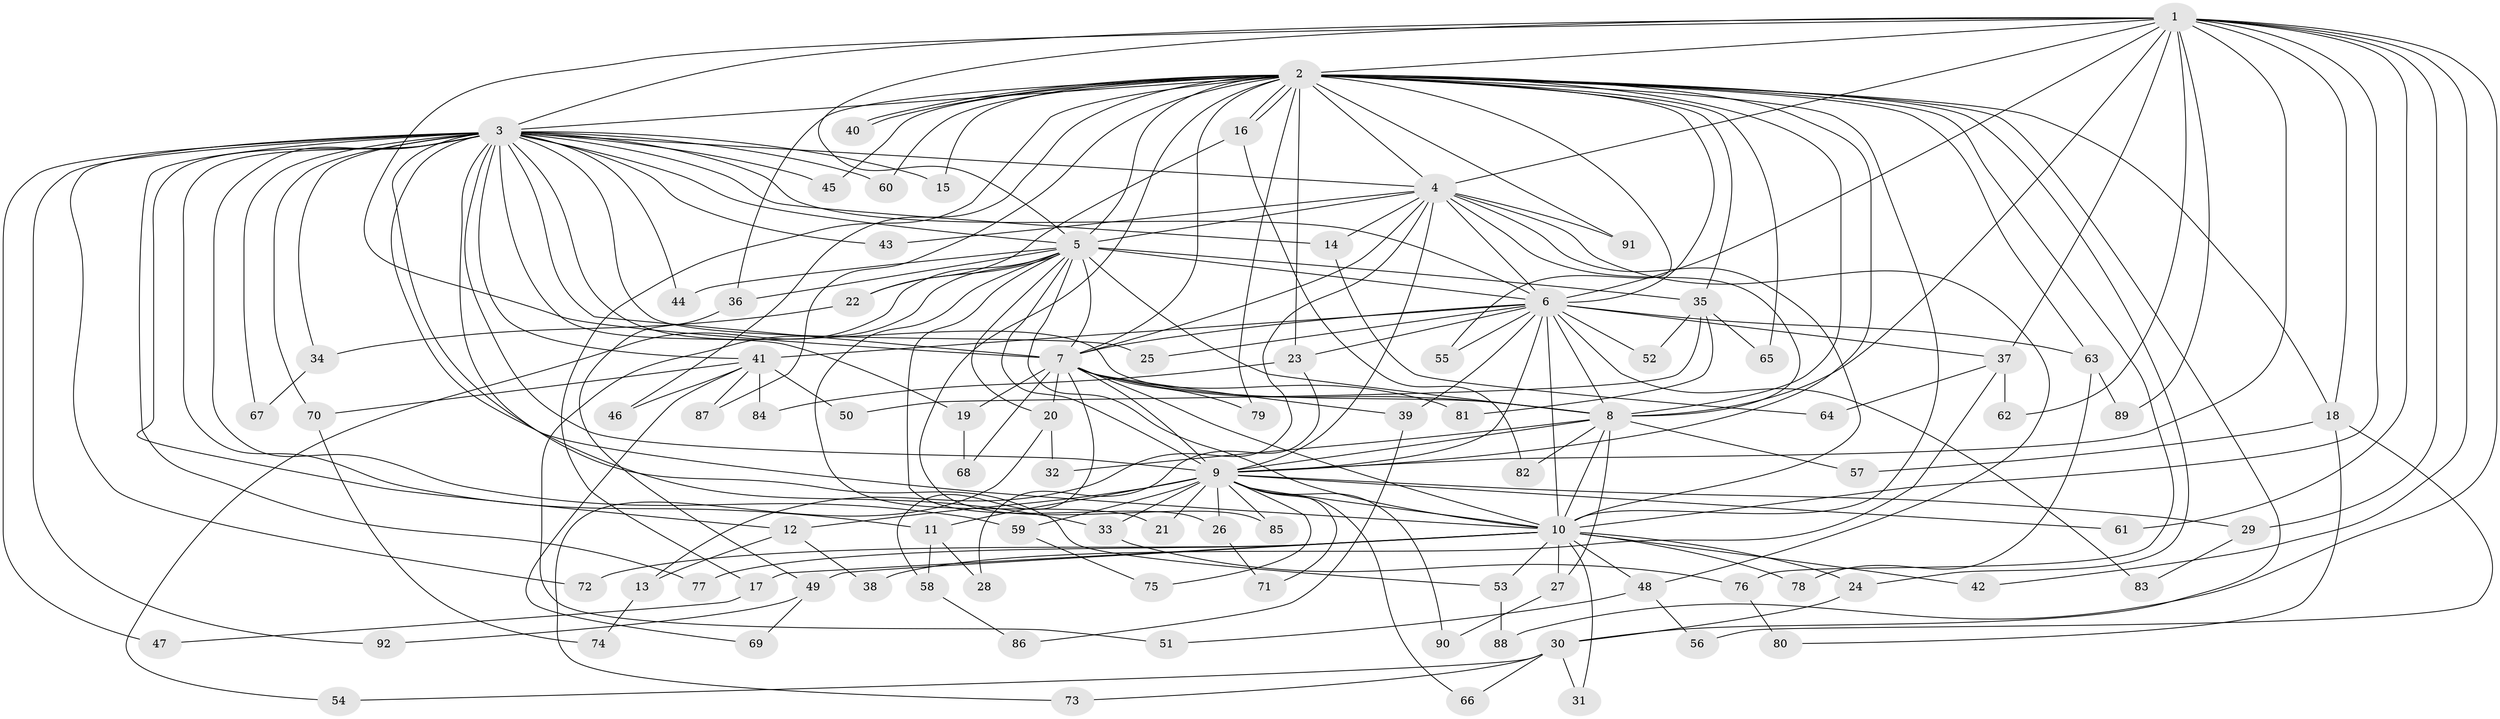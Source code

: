 // coarse degree distribution, {16: 0.028985507246376812, 28: 0.028985507246376812, 22: 0.014492753623188406, 18: 0.014492753623188406, 14: 0.014492753623188406, 11: 0.014492753623188406, 19: 0.014492753623188406, 5: 0.043478260869565216, 4: 0.07246376811594203, 3: 0.15942028985507245, 2: 0.5507246376811594, 6: 0.028985507246376812, 8: 0.014492753623188406}
// Generated by graph-tools (version 1.1) at 2025/51/02/27/25 19:51:53]
// undirected, 92 vertices, 209 edges
graph export_dot {
graph [start="1"]
  node [color=gray90,style=filled];
  1;
  2;
  3;
  4;
  5;
  6;
  7;
  8;
  9;
  10;
  11;
  12;
  13;
  14;
  15;
  16;
  17;
  18;
  19;
  20;
  21;
  22;
  23;
  24;
  25;
  26;
  27;
  28;
  29;
  30;
  31;
  32;
  33;
  34;
  35;
  36;
  37;
  38;
  39;
  40;
  41;
  42;
  43;
  44;
  45;
  46;
  47;
  48;
  49;
  50;
  51;
  52;
  53;
  54;
  55;
  56;
  57;
  58;
  59;
  60;
  61;
  62;
  63;
  64;
  65;
  66;
  67;
  68;
  69;
  70;
  71;
  72;
  73;
  74;
  75;
  76;
  77;
  78;
  79;
  80;
  81;
  82;
  83;
  84;
  85;
  86;
  87;
  88;
  89;
  90;
  91;
  92;
  1 -- 2;
  1 -- 3;
  1 -- 4;
  1 -- 5;
  1 -- 6;
  1 -- 7;
  1 -- 8;
  1 -- 9;
  1 -- 10;
  1 -- 18;
  1 -- 29;
  1 -- 37;
  1 -- 42;
  1 -- 61;
  1 -- 62;
  1 -- 88;
  1 -- 89;
  2 -- 3;
  2 -- 4;
  2 -- 5;
  2 -- 6;
  2 -- 7;
  2 -- 8;
  2 -- 9;
  2 -- 10;
  2 -- 15;
  2 -- 16;
  2 -- 16;
  2 -- 17;
  2 -- 18;
  2 -- 23;
  2 -- 24;
  2 -- 30;
  2 -- 35;
  2 -- 36;
  2 -- 40;
  2 -- 40;
  2 -- 45;
  2 -- 46;
  2 -- 55;
  2 -- 60;
  2 -- 63;
  2 -- 65;
  2 -- 76;
  2 -- 79;
  2 -- 85;
  2 -- 87;
  2 -- 91;
  3 -- 4;
  3 -- 5;
  3 -- 6;
  3 -- 7;
  3 -- 8;
  3 -- 9;
  3 -- 10;
  3 -- 11;
  3 -- 12;
  3 -- 14;
  3 -- 15;
  3 -- 19;
  3 -- 25;
  3 -- 33;
  3 -- 34;
  3 -- 41;
  3 -- 43;
  3 -- 44;
  3 -- 45;
  3 -- 47;
  3 -- 53;
  3 -- 59;
  3 -- 60;
  3 -- 67;
  3 -- 70;
  3 -- 72;
  3 -- 77;
  3 -- 92;
  4 -- 5;
  4 -- 6;
  4 -- 7;
  4 -- 8;
  4 -- 9;
  4 -- 10;
  4 -- 13;
  4 -- 14;
  4 -- 43;
  4 -- 48;
  4 -- 91;
  5 -- 6;
  5 -- 7;
  5 -- 8;
  5 -- 9;
  5 -- 10;
  5 -- 20;
  5 -- 21;
  5 -- 22;
  5 -- 26;
  5 -- 35;
  5 -- 36;
  5 -- 44;
  5 -- 51;
  5 -- 54;
  6 -- 7;
  6 -- 8;
  6 -- 9;
  6 -- 10;
  6 -- 23;
  6 -- 25;
  6 -- 37;
  6 -- 39;
  6 -- 41;
  6 -- 52;
  6 -- 55;
  6 -- 63;
  6 -- 83;
  7 -- 8;
  7 -- 9;
  7 -- 10;
  7 -- 19;
  7 -- 20;
  7 -- 39;
  7 -- 58;
  7 -- 68;
  7 -- 79;
  7 -- 81;
  8 -- 9;
  8 -- 10;
  8 -- 27;
  8 -- 32;
  8 -- 57;
  8 -- 82;
  9 -- 10;
  9 -- 11;
  9 -- 12;
  9 -- 21;
  9 -- 26;
  9 -- 29;
  9 -- 33;
  9 -- 59;
  9 -- 61;
  9 -- 66;
  9 -- 71;
  9 -- 75;
  9 -- 85;
  9 -- 90;
  10 -- 17;
  10 -- 24;
  10 -- 27;
  10 -- 31;
  10 -- 42;
  10 -- 48;
  10 -- 49;
  10 -- 53;
  10 -- 72;
  10 -- 77;
  10 -- 78;
  11 -- 28;
  11 -- 58;
  12 -- 13;
  12 -- 38;
  13 -- 74;
  14 -- 64;
  16 -- 22;
  16 -- 82;
  17 -- 47;
  18 -- 56;
  18 -- 57;
  18 -- 80;
  19 -- 68;
  20 -- 32;
  20 -- 73;
  22 -- 34;
  23 -- 28;
  23 -- 84;
  24 -- 30;
  26 -- 71;
  27 -- 90;
  29 -- 83;
  30 -- 31;
  30 -- 54;
  30 -- 66;
  30 -- 73;
  33 -- 76;
  34 -- 67;
  35 -- 50;
  35 -- 52;
  35 -- 65;
  35 -- 81;
  36 -- 49;
  37 -- 38;
  37 -- 62;
  37 -- 64;
  39 -- 86;
  41 -- 46;
  41 -- 50;
  41 -- 69;
  41 -- 70;
  41 -- 84;
  41 -- 87;
  48 -- 51;
  48 -- 56;
  49 -- 69;
  49 -- 92;
  53 -- 88;
  58 -- 86;
  59 -- 75;
  63 -- 78;
  63 -- 89;
  70 -- 74;
  76 -- 80;
}
